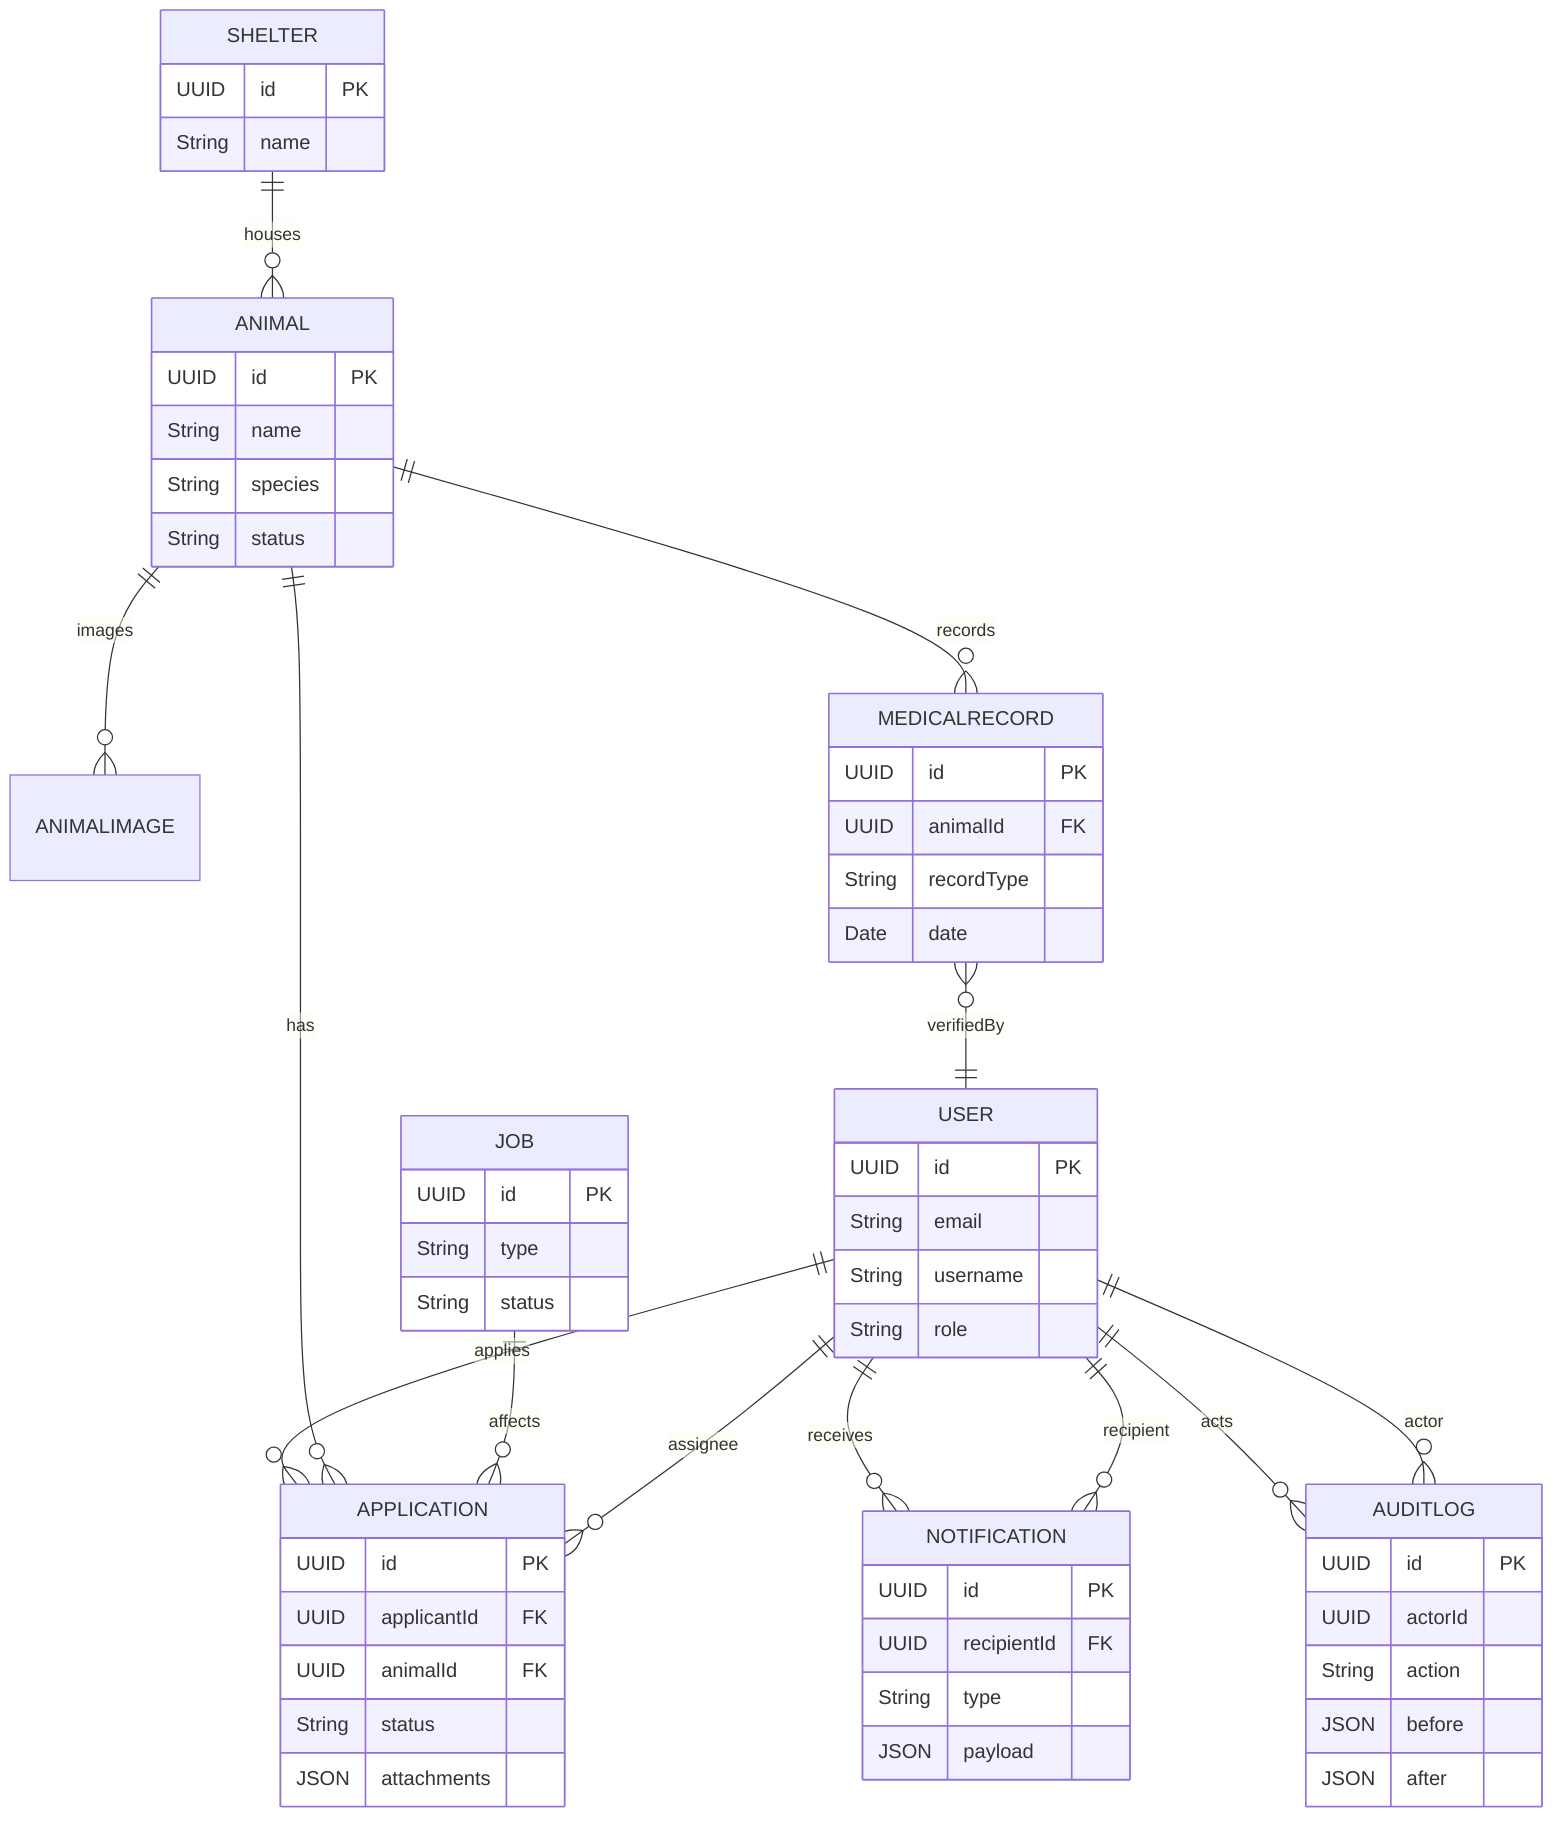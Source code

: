 ﻿erDiagram
    USER ||--o{ APPLICATION : applies
    USER ||--o{ NOTIFICATION : receives
    USER ||--o{ AUDITLOG : acts
    SHELTER ||--o{ ANIMAL : houses
    ANIMAL ||--o{ APPLICATION : has
    ANIMAL ||--o{ ANIMALIMAGE : images
    ANIMAL ||--o{ MEDICALRECORD : records
    APPLICATION }o--|| USER : assignee
    MEDICALRECORD }o--|| USER : verifiedBy
    JOB ||--o{ APPLICATION : affects
    AUDITLOG }o--|| USER : actor
    NOTIFICATION }o--|| USER : recipient

    USER {
      UUID id PK
      String email
      String username
      String role
    }
    SHELTER {
      UUID id PK
      String name
    }
    ANIMAL {
      UUID id PK
      String name
      String species
      String status
    }
    APPLICATION {
      UUID id PK
      UUID applicantId FK
      UUID animalId FK
      String status
      JSON attachments
    }
    MEDICALRECORD {
      UUID id PK
      UUID animalId FK
      String recordType
      Date date
    }
    NOTIFICATION {
      UUID id PK
      UUID recipientId FK
      String type
      JSON payload
    }
    JOB {
      UUID id PK
      String type
      String status
    }
    AUDITLOG {
      UUID id PK
      UUID actorId
      String action
      JSON before
      JSON after
    }